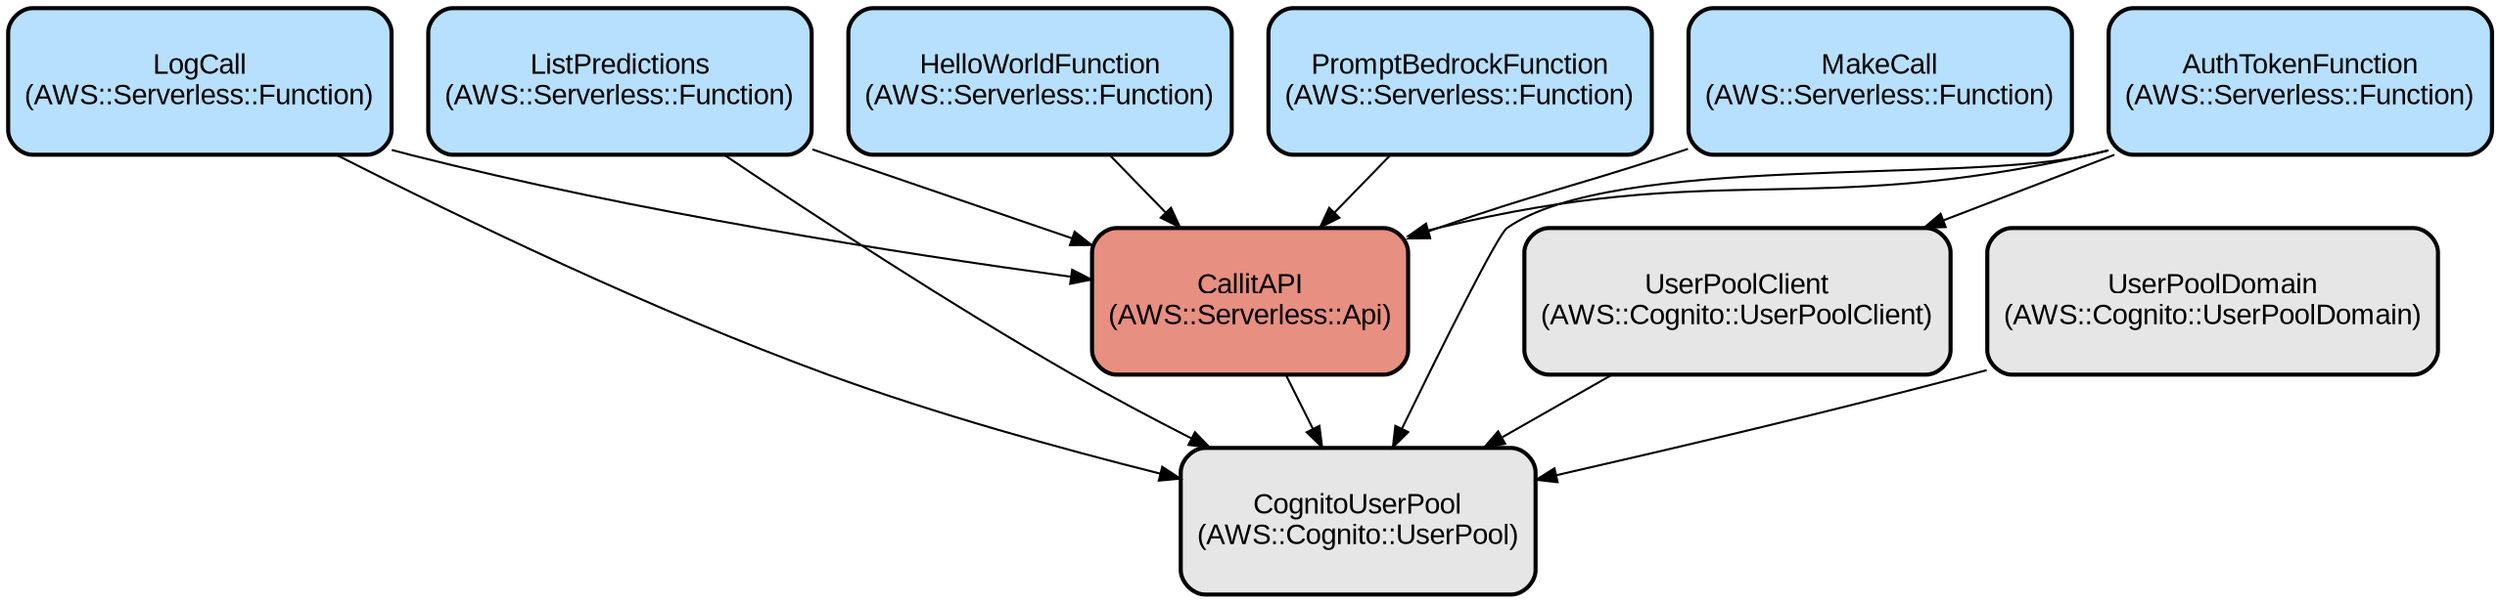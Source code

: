 digraph INFRA {
  node [ color = "black", fillcolor = "#E6E6E6", height =1, style = "filled,bold,rounded", fontname = "Arial" ];
  "CallitAPI" [ label = "CallitAPI
(AWS::Serverless::Api)", shape =rectangle, fillcolor = "#E78F81" ];
  "HelloWorldFunction" [ label = "HelloWorldFunction
(AWS::Serverless::Function)", shape =rectangle, fillcolor = "#B7E0FF" ];
  "PromptBedrockFunction" [ label = "PromptBedrockFunction
(AWS::Serverless::Function)", shape =rectangle, fillcolor = "#B7E0FF" ];
  "MakeCall" [ label = "MakeCall
(AWS::Serverless::Function)", shape =rectangle, fillcolor = "#B7E0FF" ];
  "LogCall" [ label = "LogCall
(AWS::Serverless::Function)", shape =rectangle, fillcolor = "#B7E0FF" ];
  "ListPredictions" [ label = "ListPredictions
(AWS::Serverless::Function)", shape =rectangle, fillcolor = "#B7E0FF" ];
  "AuthTokenFunction" [ label = "AuthTokenFunction
(AWS::Serverless::Function)", shape =rectangle, fillcolor = "#B7E0FF" ];
  "CognitoUserPool" [ label = "CognitoUserPool
(AWS::Cognito::UserPool)", shape =rectangle ];
  "UserPoolClient" [ label = "UserPoolClient
(AWS::Cognito::UserPoolClient)", shape =rectangle ];
  "UserPoolDomain" [ label = "UserPoolDomain
(AWS::Cognito::UserPoolDomain)", shape =rectangle ];
  "CallitAPI" -> "CognitoUserPool";
  "HelloWorldFunction" -> "CallitAPI";
  "PromptBedrockFunction" -> "CallitAPI";
  "MakeCall" -> "CallitAPI";
  "LogCall" -> "CallitAPI";
  "LogCall" -> "CognitoUserPool";
  "ListPredictions" -> "CallitAPI";
  "ListPredictions" -> "CognitoUserPool";
  "AuthTokenFunction" -> "CallitAPI";
  "AuthTokenFunction" -> "CognitoUserPool";
  "AuthTokenFunction" -> "UserPoolClient";
  "UserPoolClient" -> "CognitoUserPool";
  "UserPoolDomain" -> "CognitoUserPool";
}
